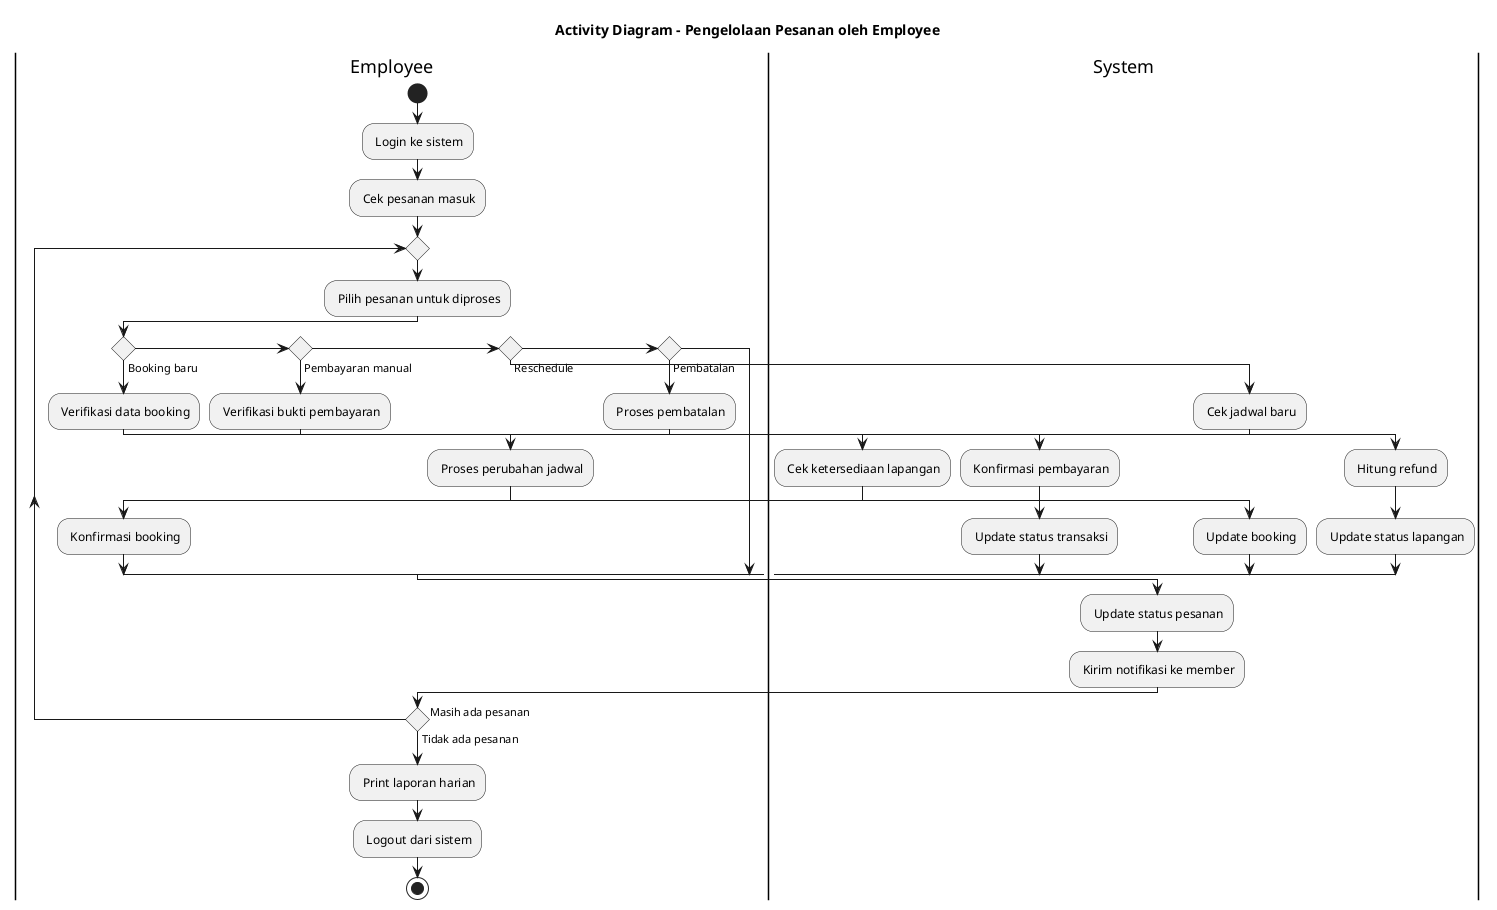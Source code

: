 @startuml
title Activity Diagram - Pengelolaan Pesanan oleh Employee

|Employee|
start
: Login ke sistem;
: Cek pesanan masuk;

repeat
  : Pilih pesanan untuk diproses;

  if () then (Booking baru)
    : Verifikasi data booking;
    |System|
    : Cek ketersediaan lapangan;
    |Employee|
    : Konfirmasi booking;
  elseif () then (Pembayaran manual)
    : Verifikasi bukti pembayaran;
    |System|
    : Konfirmasi pembayaran;
    : Update status transaksi;
    |Employee|
  elseif () then (Reschedule)
    |System|
    : Cek jadwal baru;
    |Employee|
    : Proses perubahan jadwal;
    |System|
    : Update booking;
    |Employee|
  elseif () then (Pembatalan)
    : Proses pembatalan;
    |System|
    : Hitung refund;
    : Update status lapangan;
    |Employee|
  endif

  |System|
  : Update status pesanan;
  : Kirim notifikasi ke member;
  |Employee|

repeat while () is (Masih ada pesanan) not (Tidak ada pesanan)

: Print laporan harian;
: Logout dari sistem;

stop

@enduml
